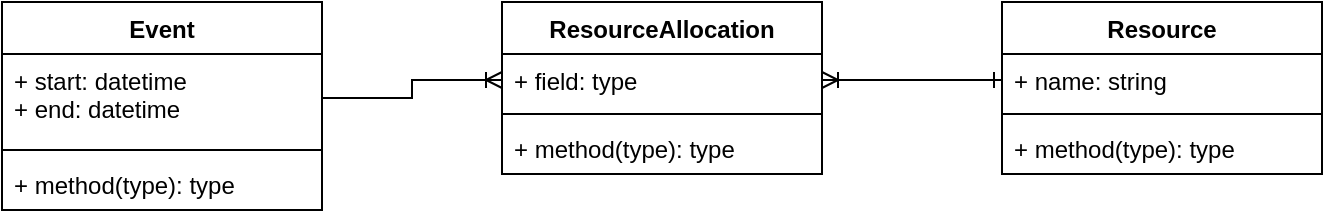 <mxfile version="13.10.0" type="github">
  <diagram id="fjUCOubWknDg_Pkr6F2H" name="Page-1">
    <mxGraphModel dx="1102" dy="574" grid="1" gridSize="10" guides="1" tooltips="1" connect="1" arrows="1" fold="1" page="1" pageScale="1" pageWidth="850" pageHeight="1100" math="0" shadow="0">
      <root>
        <mxCell id="0" />
        <mxCell id="1" parent="0" />
        <mxCell id="8oBr74GIgmvdzLZzDC9t-1" value="Event" style="swimlane;fontStyle=1;align=center;verticalAlign=top;childLayout=stackLayout;horizontal=1;startSize=26;horizontalStack=0;resizeParent=1;resizeParentMax=0;resizeLast=0;collapsible=1;marginBottom=0;" vertex="1" parent="1">
          <mxGeometry x="130" y="60" width="160" height="104" as="geometry" />
        </mxCell>
        <mxCell id="8oBr74GIgmvdzLZzDC9t-2" value="+ start: datetime&#xa;+ end: datetime&#xa;" style="text;strokeColor=none;fillColor=none;align=left;verticalAlign=top;spacingLeft=4;spacingRight=4;overflow=hidden;rotatable=0;points=[[0,0.5],[1,0.5]];portConstraint=eastwest;" vertex="1" parent="8oBr74GIgmvdzLZzDC9t-1">
          <mxGeometry y="26" width="160" height="44" as="geometry" />
        </mxCell>
        <mxCell id="8oBr74GIgmvdzLZzDC9t-3" value="" style="line;strokeWidth=1;fillColor=none;align=left;verticalAlign=middle;spacingTop=-1;spacingLeft=3;spacingRight=3;rotatable=0;labelPosition=right;points=[];portConstraint=eastwest;" vertex="1" parent="8oBr74GIgmvdzLZzDC9t-1">
          <mxGeometry y="70" width="160" height="8" as="geometry" />
        </mxCell>
        <mxCell id="8oBr74GIgmvdzLZzDC9t-4" value="+ method(type): type" style="text;strokeColor=none;fillColor=none;align=left;verticalAlign=top;spacingLeft=4;spacingRight=4;overflow=hidden;rotatable=0;points=[[0,0.5],[1,0.5]];portConstraint=eastwest;" vertex="1" parent="8oBr74GIgmvdzLZzDC9t-1">
          <mxGeometry y="78" width="160" height="26" as="geometry" />
        </mxCell>
        <mxCell id="8oBr74GIgmvdzLZzDC9t-5" value="Resource" style="swimlane;fontStyle=1;align=center;verticalAlign=top;childLayout=stackLayout;horizontal=1;startSize=26;horizontalStack=0;resizeParent=1;resizeParentMax=0;resizeLast=0;collapsible=1;marginBottom=0;" vertex="1" parent="1">
          <mxGeometry x="630" y="60" width="160" height="86" as="geometry" />
        </mxCell>
        <mxCell id="8oBr74GIgmvdzLZzDC9t-6" value="+ name: string" style="text;strokeColor=none;fillColor=none;align=left;verticalAlign=top;spacingLeft=4;spacingRight=4;overflow=hidden;rotatable=0;points=[[0,0.5],[1,0.5]];portConstraint=eastwest;" vertex="1" parent="8oBr74GIgmvdzLZzDC9t-5">
          <mxGeometry y="26" width="160" height="26" as="geometry" />
        </mxCell>
        <mxCell id="8oBr74GIgmvdzLZzDC9t-7" value="" style="line;strokeWidth=1;fillColor=none;align=left;verticalAlign=middle;spacingTop=-1;spacingLeft=3;spacingRight=3;rotatable=0;labelPosition=right;points=[];portConstraint=eastwest;" vertex="1" parent="8oBr74GIgmvdzLZzDC9t-5">
          <mxGeometry y="52" width="160" height="8" as="geometry" />
        </mxCell>
        <mxCell id="8oBr74GIgmvdzLZzDC9t-8" value="+ method(type): type" style="text;strokeColor=none;fillColor=none;align=left;verticalAlign=top;spacingLeft=4;spacingRight=4;overflow=hidden;rotatable=0;points=[[0,0.5],[1,0.5]];portConstraint=eastwest;" vertex="1" parent="8oBr74GIgmvdzLZzDC9t-5">
          <mxGeometry y="60" width="160" height="26" as="geometry" />
        </mxCell>
        <mxCell id="8oBr74GIgmvdzLZzDC9t-9" value="ResourceAllocation" style="swimlane;fontStyle=1;align=center;verticalAlign=top;childLayout=stackLayout;horizontal=1;startSize=26;horizontalStack=0;resizeParent=1;resizeParentMax=0;resizeLast=0;collapsible=1;marginBottom=0;" vertex="1" parent="1">
          <mxGeometry x="380" y="60" width="160" height="86" as="geometry" />
        </mxCell>
        <mxCell id="8oBr74GIgmvdzLZzDC9t-10" value="+ field: type" style="text;strokeColor=none;fillColor=none;align=left;verticalAlign=top;spacingLeft=4;spacingRight=4;overflow=hidden;rotatable=0;points=[[0,0.5],[1,0.5]];portConstraint=eastwest;" vertex="1" parent="8oBr74GIgmvdzLZzDC9t-9">
          <mxGeometry y="26" width="160" height="26" as="geometry" />
        </mxCell>
        <mxCell id="8oBr74GIgmvdzLZzDC9t-11" value="" style="line;strokeWidth=1;fillColor=none;align=left;verticalAlign=middle;spacingTop=-1;spacingLeft=3;spacingRight=3;rotatable=0;labelPosition=right;points=[];portConstraint=eastwest;" vertex="1" parent="8oBr74GIgmvdzLZzDC9t-9">
          <mxGeometry y="52" width="160" height="8" as="geometry" />
        </mxCell>
        <mxCell id="8oBr74GIgmvdzLZzDC9t-12" value="+ method(type): type" style="text;strokeColor=none;fillColor=none;align=left;verticalAlign=top;spacingLeft=4;spacingRight=4;overflow=hidden;rotatable=0;points=[[0,0.5],[1,0.5]];portConstraint=eastwest;" vertex="1" parent="8oBr74GIgmvdzLZzDC9t-9">
          <mxGeometry y="60" width="160" height="26" as="geometry" />
        </mxCell>
        <mxCell id="8oBr74GIgmvdzLZzDC9t-13" style="edgeStyle=orthogonalEdgeStyle;rounded=0;orthogonalLoop=1;jettySize=auto;html=1;endArrow=ERoneToMany;endFill=0;" edge="1" parent="1" source="8oBr74GIgmvdzLZzDC9t-2" target="8oBr74GIgmvdzLZzDC9t-10">
          <mxGeometry relative="1" as="geometry" />
        </mxCell>
        <mxCell id="8oBr74GIgmvdzLZzDC9t-14" style="edgeStyle=orthogonalEdgeStyle;rounded=0;orthogonalLoop=1;jettySize=auto;html=1;entryX=0;entryY=0.5;entryDx=0;entryDy=0;endArrow=ERone;endFill=0;startArrow=ERoneToMany;startFill=0;" edge="1" parent="1" source="8oBr74GIgmvdzLZzDC9t-10" target="8oBr74GIgmvdzLZzDC9t-6">
          <mxGeometry relative="1" as="geometry" />
        </mxCell>
      </root>
    </mxGraphModel>
  </diagram>
</mxfile>

